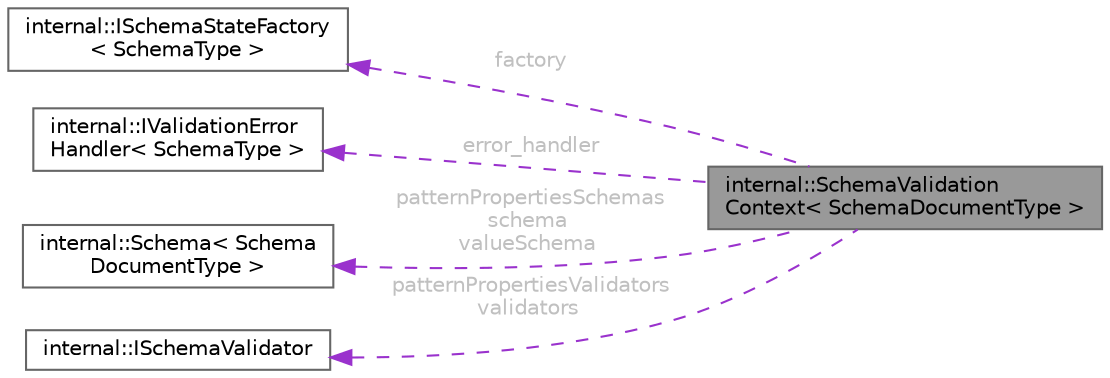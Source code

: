 digraph "internal::SchemaValidationContext&lt; SchemaDocumentType &gt;"
{
 // LATEX_PDF_SIZE
  bgcolor="transparent";
  edge [fontname=Helvetica,fontsize=10,labelfontname=Helvetica,labelfontsize=10];
  node [fontname=Helvetica,fontsize=10,shape=box,height=0.2,width=0.4];
  rankdir="LR";
  Node1 [id="Node000001",label="internal::SchemaValidation\lContext\< SchemaDocumentType \>",height=0.2,width=0.4,color="gray40", fillcolor="grey60", style="filled", fontcolor="black",tooltip=" "];
  Node2 -> Node1 [id="edge1_Node000001_Node000002",dir="back",color="darkorchid3",style="dashed",tooltip=" ",label=" factory",fontcolor="grey" ];
  Node2 [id="Node000002",label="internal::ISchemaStateFactory\l\< SchemaType \>",height=0.2,width=0.4,color="gray40", fillcolor="white", style="filled",URL="$classinternal_1_1_i_schema_state_factory.html",tooltip=" "];
  Node3 -> Node1 [id="edge2_Node000001_Node000003",dir="back",color="darkorchid3",style="dashed",tooltip=" ",label=" error_handler",fontcolor="grey" ];
  Node3 [id="Node000003",label="internal::IValidationError\lHandler\< SchemaType \>",height=0.2,width=0.4,color="gray40", fillcolor="white", style="filled",URL="$classinternal_1_1_i_validation_error_handler.html",tooltip=" "];
  Node4 -> Node1 [id="edge3_Node000001_Node000004",dir="back",color="darkorchid3",style="dashed",tooltip=" ",label=" patternPropertiesSchemas\nschema\nvalueSchema",fontcolor="grey" ];
  Node4 [id="Node000004",label="internal::Schema\< Schema\lDocumentType \>",height=0.2,width=0.4,color="gray40", fillcolor="white", style="filled",URL="$classinternal_1_1_schema.html",tooltip=" "];
  Node5 -> Node1 [id="edge4_Node000001_Node000005",dir="back",color="darkorchid3",style="dashed",tooltip=" ",label=" patternPropertiesValidators\nvalidators",fontcolor="grey" ];
  Node5 [id="Node000005",label="internal::ISchemaValidator",height=0.2,width=0.4,color="gray40", fillcolor="white", style="filled",URL="$classinternal_1_1_i_schema_validator.html",tooltip=" "];
}
